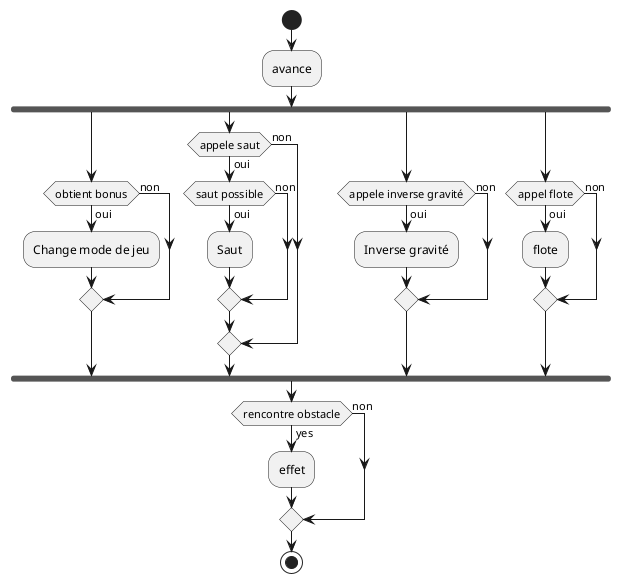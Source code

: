 @startuml

start;
:avance;
fork
    if(obtient bonus) then (oui)
    :Change mode de jeu;
    else(non)
    endif
fork again
    if(appele saut) then (oui)
    if(saut possible) then (oui)
    :Saut;
    else(non)
    endif
    else(non)
    endif
fork again
    if(appele inverse gravité) then (oui)
    :Inverse gravité;
    else(non)
    endif
fork again
    if(appel flote) then (oui)
    :flote;
    else(non)
    endif
endFork
if(rencontre obstacle) then (yes)
:effet;
else(non)
endif
stop;
@enduml